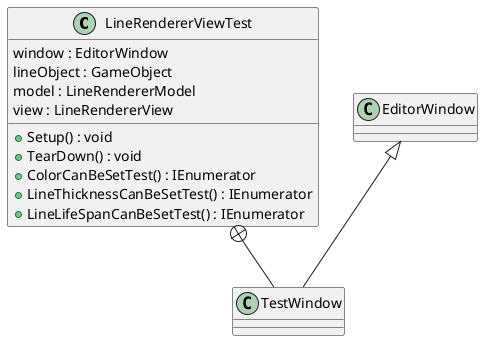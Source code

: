 @startuml
class LineRendererViewTest {
    window : EditorWindow
    lineObject : GameObject
    model : LineRendererModel
    view : LineRendererView
    + Setup() : void
    + TearDown() : void
    + ColorCanBeSetTest() : IEnumerator
    + LineThicknessCanBeSetTest() : IEnumerator
    + LineLifeSpanCanBeSetTest() : IEnumerator
}
class TestWindow {
}
LineRendererViewTest +-- TestWindow
EditorWindow <|-- TestWindow
@enduml
